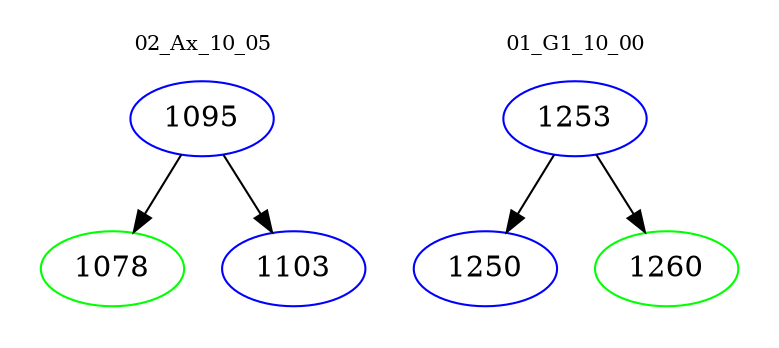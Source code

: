 digraph{
subgraph cluster_0 {
color = white
label = "02_Ax_10_05";
fontsize=10;
T0_1095 [label="1095", color="blue"]
T0_1095 -> T0_1078 [color="black"]
T0_1078 [label="1078", color="green"]
T0_1095 -> T0_1103 [color="black"]
T0_1103 [label="1103", color="blue"]
}
subgraph cluster_1 {
color = white
label = "01_G1_10_00";
fontsize=10;
T1_1253 [label="1253", color="blue"]
T1_1253 -> T1_1250 [color="black"]
T1_1250 [label="1250", color="blue"]
T1_1253 -> T1_1260 [color="black"]
T1_1260 [label="1260", color="green"]
}
}
